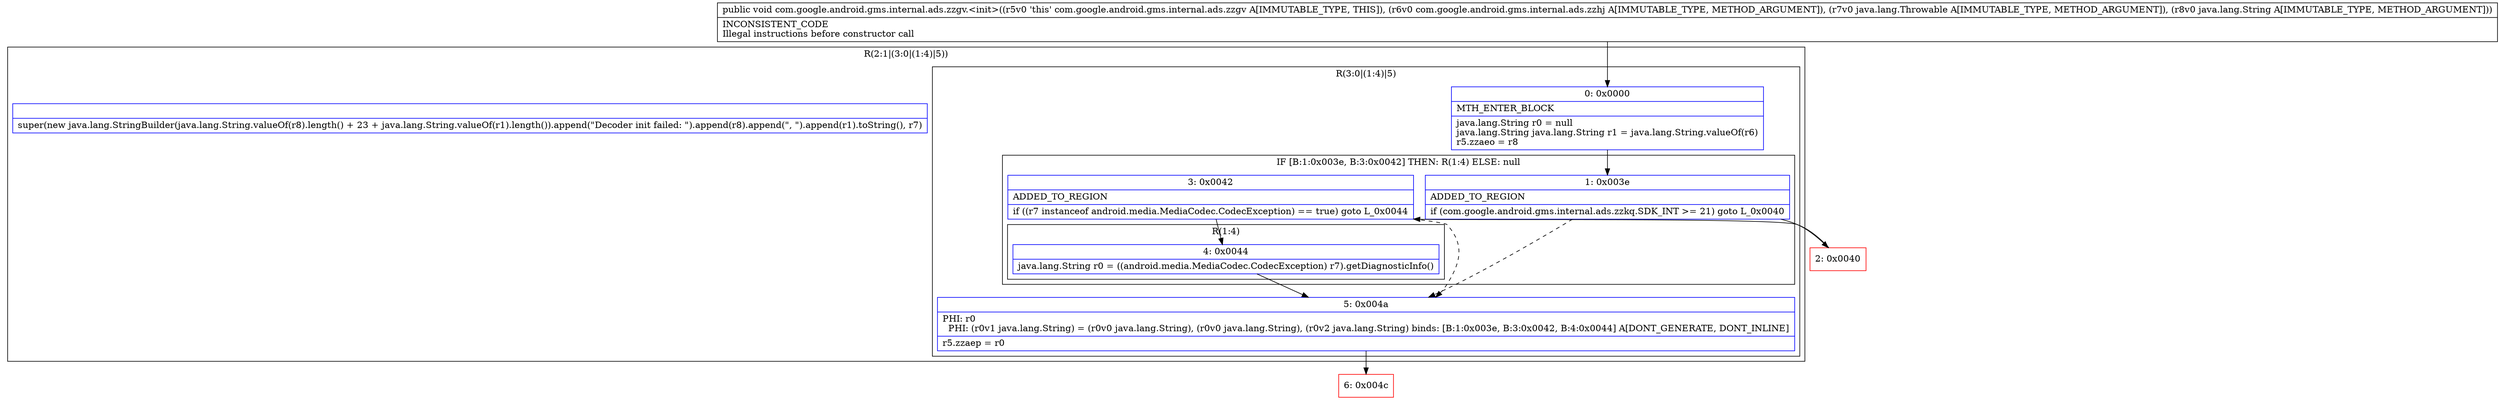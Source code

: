 digraph "CFG forcom.google.android.gms.internal.ads.zzgv.\<init\>(Lcom\/google\/android\/gms\/internal\/ads\/zzhj;Ljava\/lang\/Throwable;Ljava\/lang\/String;)V" {
subgraph cluster_Region_2034481237 {
label = "R(2:1|(3:0|(1:4)|5))";
node [shape=record,color=blue];
Node_InsnContainer_2088581430 [shape=record,label="{|super(new java.lang.StringBuilder(java.lang.String.valueOf(r8).length() + 23 + java.lang.String.valueOf(r1).length()).append(\"Decoder init failed: \").append(r8).append(\", \").append(r1).toString(), r7)\l}"];
subgraph cluster_Region_1396194124 {
label = "R(3:0|(1:4)|5)";
node [shape=record,color=blue];
Node_0 [shape=record,label="{0\:\ 0x0000|MTH_ENTER_BLOCK\l|java.lang.String r0 = null\ljava.lang.String java.lang.String r1 = java.lang.String.valueOf(r6)\lr5.zzaeo = r8\l}"];
subgraph cluster_IfRegion_416559145 {
label = "IF [B:1:0x003e, B:3:0x0042] THEN: R(1:4) ELSE: null";
node [shape=record,color=blue];
Node_1 [shape=record,label="{1\:\ 0x003e|ADDED_TO_REGION\l|if (com.google.android.gms.internal.ads.zzkq.SDK_INT \>= 21) goto L_0x0040\l}"];
Node_3 [shape=record,label="{3\:\ 0x0042|ADDED_TO_REGION\l|if ((r7 instanceof android.media.MediaCodec.CodecException) == true) goto L_0x0044\l}"];
subgraph cluster_Region_655640062 {
label = "R(1:4)";
node [shape=record,color=blue];
Node_4 [shape=record,label="{4\:\ 0x0044|java.lang.String r0 = ((android.media.MediaCodec.CodecException) r7).getDiagnosticInfo()\l}"];
}
}
Node_5 [shape=record,label="{5\:\ 0x004a|PHI: r0 \l  PHI: (r0v1 java.lang.String) = (r0v0 java.lang.String), (r0v0 java.lang.String), (r0v2 java.lang.String) binds: [B:1:0x003e, B:3:0x0042, B:4:0x0044] A[DONT_GENERATE, DONT_INLINE]\l|r5.zzaep = r0\l}"];
}
}
Node_2 [shape=record,color=red,label="{2\:\ 0x0040}"];
Node_6 [shape=record,color=red,label="{6\:\ 0x004c}"];
MethodNode[shape=record,label="{public void com.google.android.gms.internal.ads.zzgv.\<init\>((r5v0 'this' com.google.android.gms.internal.ads.zzgv A[IMMUTABLE_TYPE, THIS]), (r6v0 com.google.android.gms.internal.ads.zzhj A[IMMUTABLE_TYPE, METHOD_ARGUMENT]), (r7v0 java.lang.Throwable A[IMMUTABLE_TYPE, METHOD_ARGUMENT]), (r8v0 java.lang.String A[IMMUTABLE_TYPE, METHOD_ARGUMENT]))  | INCONSISTENT_CODE\lIllegal instructions before constructor call\l}"];
MethodNode -> Node_0;
Node_0 -> Node_1;
Node_1 -> Node_2;
Node_1 -> Node_5[style=dashed];
Node_3 -> Node_4;
Node_3 -> Node_5[style=dashed];
Node_4 -> Node_5;
Node_5 -> Node_6;
Node_2 -> Node_3;
}

